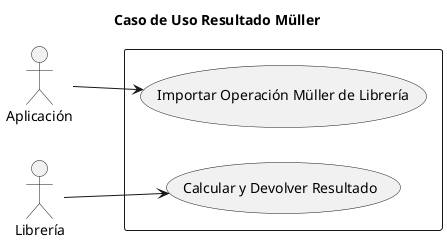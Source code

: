 @startuml

title Caso de Uso Resultado Müller

left to right direction

actor Aplicación as aplication
actor Librería as library

rectangle  {
    usecase "Importar Operación Müller de Librería" as importar
    usecase "Calcular y Devolver Resultado" as calcular

}

aplication --> importar: ""
library --> calcular: ""

@enduml